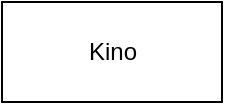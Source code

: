 <mxfile version="20.6.2" type="github">
  <diagram id="tUHtiKDfzgEZTVPMA67a" name="Strona-1">
    <mxGraphModel dx="780" dy="1112" grid="1" gridSize="10" guides="1" tooltips="1" connect="1" arrows="1" fold="1" page="1" pageScale="1" pageWidth="827" pageHeight="1169" math="0" shadow="0">
      <root>
        <mxCell id="0" />
        <mxCell id="1" parent="0" />
        <mxCell id="O7jWr-kh2Hpz6ujjjdfJ-1" value="Kino" style="html=1;" vertex="1" parent="1">
          <mxGeometry x="240" y="200" width="110" height="50" as="geometry" />
        </mxCell>
      </root>
    </mxGraphModel>
  </diagram>
</mxfile>
